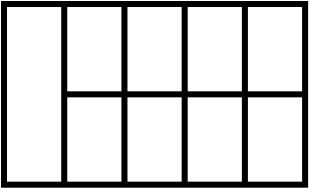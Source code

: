 <?xml version="1.0" encoding="UTF-8"?>
<dia:diagram xmlns:dia="http://www.lysator.liu.se/~alla/dia/"><dia:layer name="Background" visible="true"><dia:object type="Standard - Box" version="0" id="O0"><dia:attribute name="obj_pos"><dia:point val="4,4"/></dia:attribute><dia:attribute name="obj_bb"><dia:rectangle val="3.95,3.95;9.05,7.05"/></dia:attribute><dia:attribute name="elem_corner"><dia:point val="4,4"/></dia:attribute><dia:attribute name="elem_width"><dia:real val="5"/></dia:attribute><dia:attribute name="elem_height"><dia:real val="3"/></dia:attribute><dia:attribute name="show_background"><dia:boolean val="true"/></dia:attribute></dia:object><dia:object type="Standard - Line" version="0" id="O1"><dia:attribute name="obj_pos"><dia:point val="5,4"/></dia:attribute><dia:attribute name="obj_bb"><dia:rectangle val="4.95,3.95;5.05,7.05"/></dia:attribute><dia:attribute name="conn_endpoints"><dia:point val="5,4"/><dia:point val="5,7"/></dia:attribute><dia:attribute name="numcp"><dia:int val="1"/></dia:attribute></dia:object><dia:object type="Standard - Line" version="0" id="O2"><dia:attribute name="obj_pos"><dia:point val="5,5.5"/></dia:attribute><dia:attribute name="obj_bb"><dia:rectangle val="4.95,5.45;9.05,5.55"/></dia:attribute><dia:attribute name="conn_endpoints"><dia:point val="5,5.5"/><dia:point val="9,5.5"/></dia:attribute><dia:attribute name="numcp"><dia:int val="1"/></dia:attribute><dia:connections><dia:connection handle="0" to="O1" connection="0"/><dia:connection handle="1" to="O0" connection="4"/></dia:connections></dia:object><dia:object type="Standard - Line" version="0" id="O3"><dia:attribute name="obj_pos"><dia:point val="6,4"/></dia:attribute><dia:attribute name="obj_bb"><dia:rectangle val="5.95,3.95;6.05,7.05"/></dia:attribute><dia:attribute name="conn_endpoints"><dia:point val="6,4"/><dia:point val="6,7"/></dia:attribute><dia:attribute name="numcp"><dia:int val="1"/></dia:attribute></dia:object><dia:object type="Standard - Line" version="0" id="O4"><dia:attribute name="obj_pos"><dia:point val="7,4"/></dia:attribute><dia:attribute name="obj_bb"><dia:rectangle val="6.95,3.95;7.05,7.05"/></dia:attribute><dia:attribute name="conn_endpoints"><dia:point val="7,4"/><dia:point val="7,7"/></dia:attribute><dia:attribute name="numcp"><dia:int val="1"/></dia:attribute></dia:object><dia:object type="Standard - Line" version="0" id="O5"><dia:attribute name="obj_pos"><dia:point val="8,4"/></dia:attribute><dia:attribute name="obj_bb"><dia:rectangle val="7.95,3.95;8.05,7.05"/></dia:attribute><dia:attribute name="conn_endpoints"><dia:point val="8,4"/><dia:point val="8,7"/></dia:attribute><dia:attribute name="numcp"><dia:int val="1"/></dia:attribute></dia:object></dia:layer></dia:diagram>
